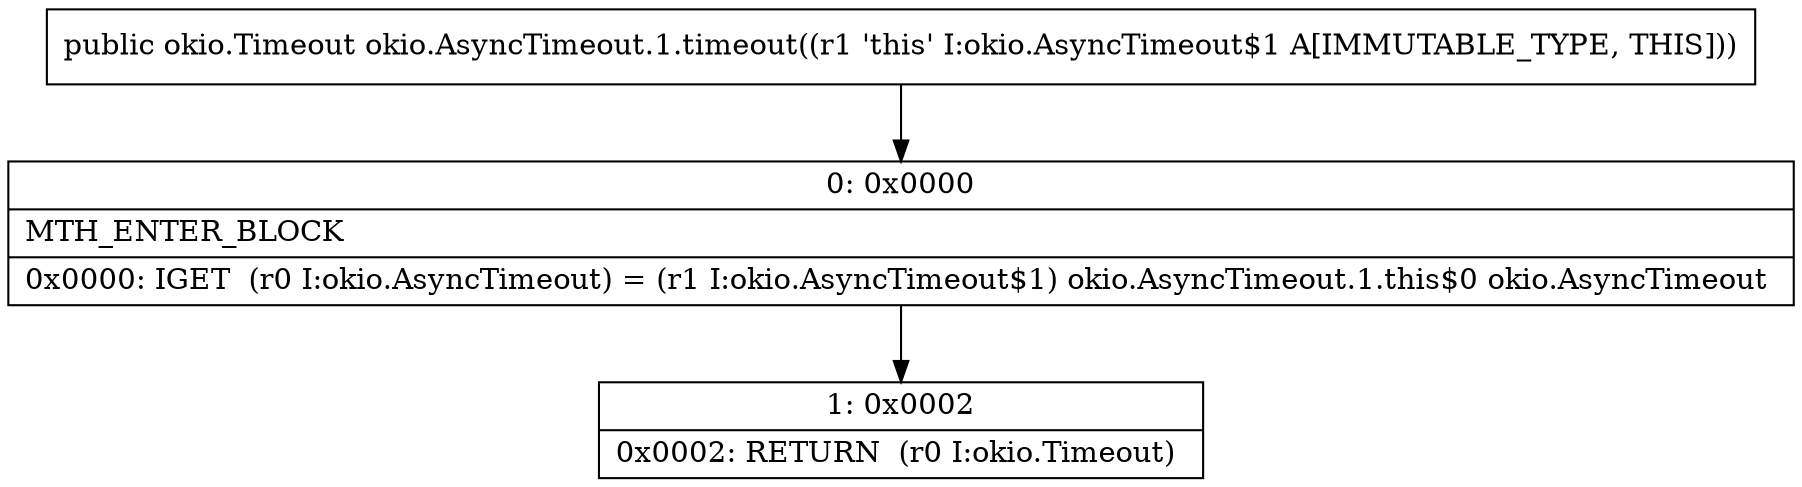 digraph "CFG forokio.AsyncTimeout.1.timeout()Lokio\/Timeout;" {
Node_0 [shape=record,label="{0\:\ 0x0000|MTH_ENTER_BLOCK\l|0x0000: IGET  (r0 I:okio.AsyncTimeout) = (r1 I:okio.AsyncTimeout$1) okio.AsyncTimeout.1.this$0 okio.AsyncTimeout \l}"];
Node_1 [shape=record,label="{1\:\ 0x0002|0x0002: RETURN  (r0 I:okio.Timeout) \l}"];
MethodNode[shape=record,label="{public okio.Timeout okio.AsyncTimeout.1.timeout((r1 'this' I:okio.AsyncTimeout$1 A[IMMUTABLE_TYPE, THIS])) }"];
MethodNode -> Node_0;
Node_0 -> Node_1;
}


